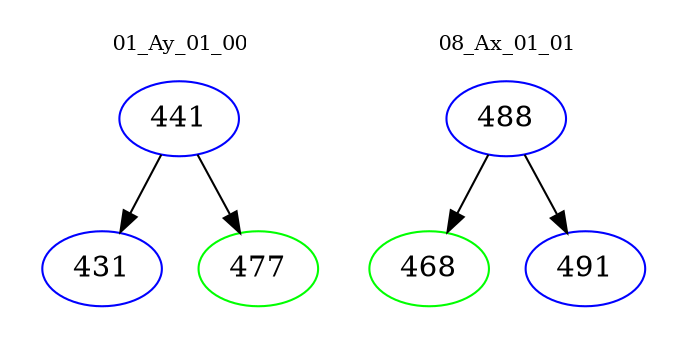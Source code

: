 digraph{
subgraph cluster_0 {
color = white
label = "01_Ay_01_00";
fontsize=10;
T0_441 [label="441", color="blue"]
T0_441 -> T0_431 [color="black"]
T0_431 [label="431", color="blue"]
T0_441 -> T0_477 [color="black"]
T0_477 [label="477", color="green"]
}
subgraph cluster_1 {
color = white
label = "08_Ax_01_01";
fontsize=10;
T1_488 [label="488", color="blue"]
T1_488 -> T1_468 [color="black"]
T1_468 [label="468", color="green"]
T1_488 -> T1_491 [color="black"]
T1_491 [label="491", color="blue"]
}
}
